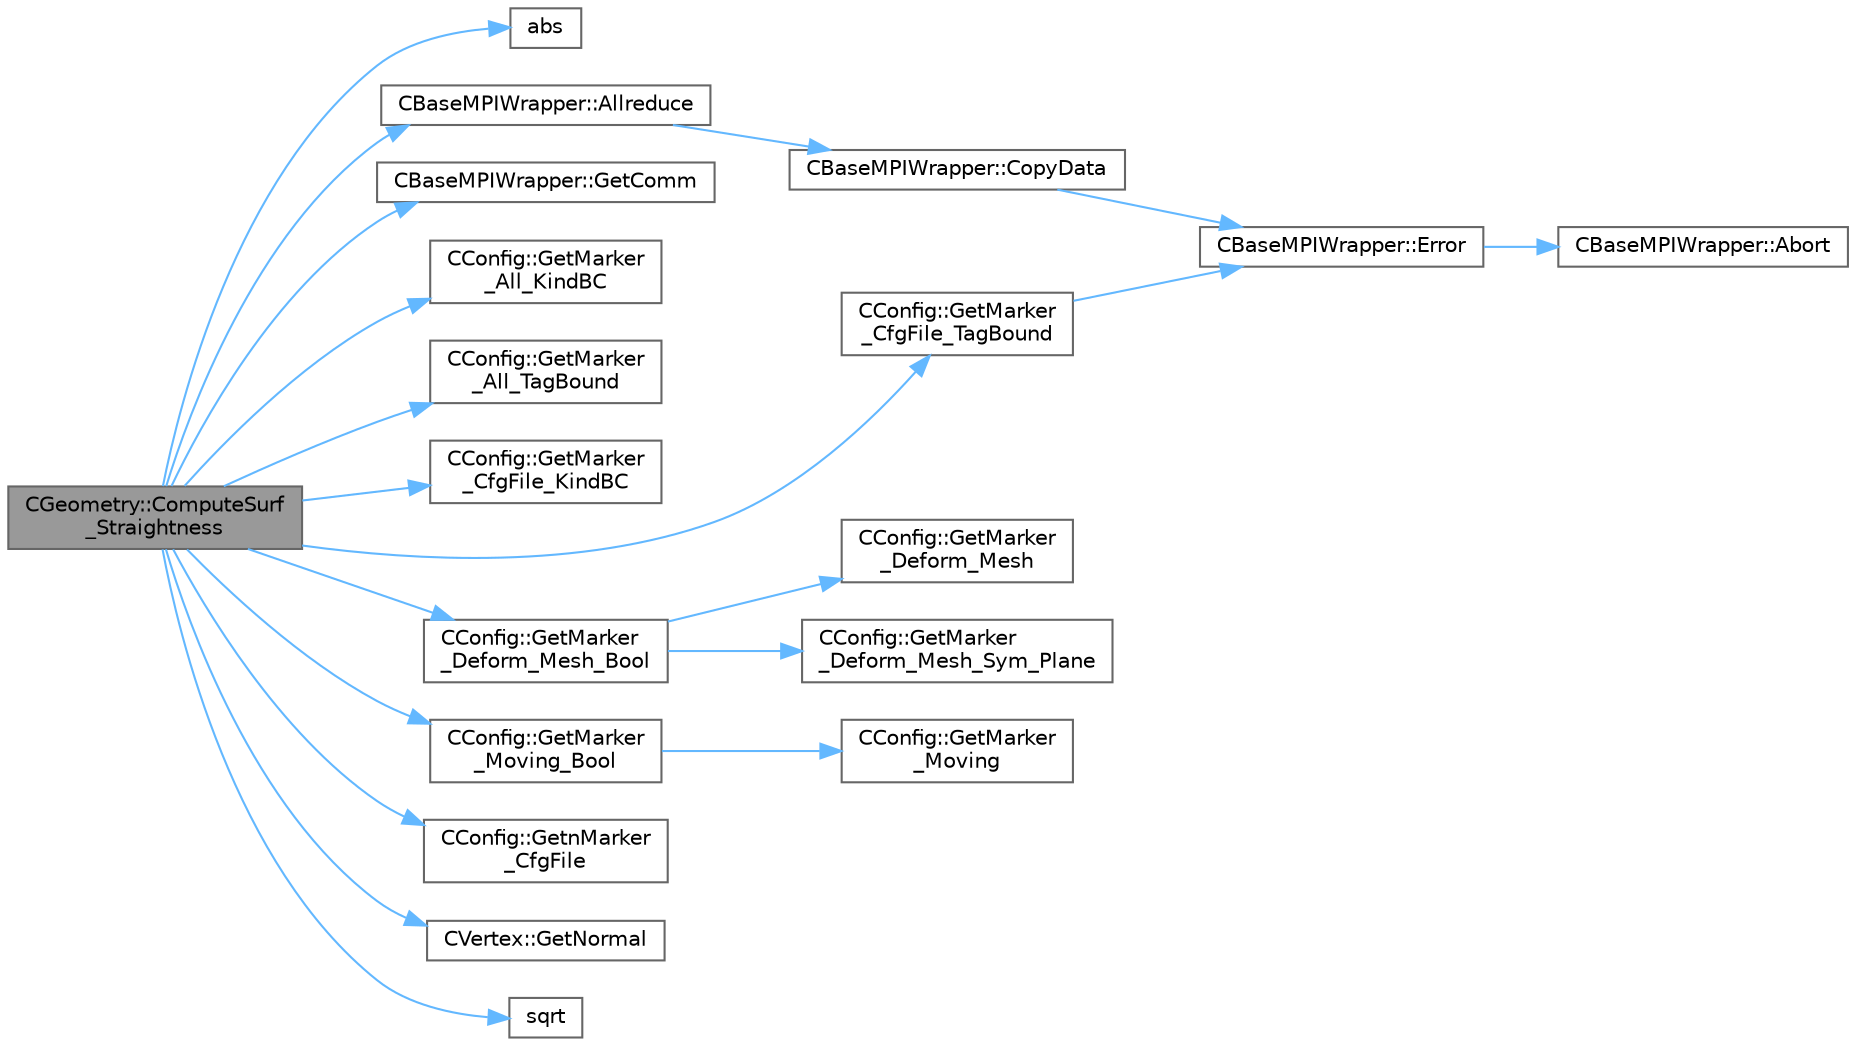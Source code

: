 digraph "CGeometry::ComputeSurf_Straightness"
{
 // LATEX_PDF_SIZE
  bgcolor="transparent";
  edge [fontname=Helvetica,fontsize=10,labelfontname=Helvetica,labelfontsize=10];
  node [fontname=Helvetica,fontsize=10,shape=box,height=0.2,width=0.4];
  rankdir="LR";
  Node1 [id="Node000001",label="CGeometry::ComputeSurf\l_Straightness",height=0.2,width=0.4,color="gray40", fillcolor="grey60", style="filled", fontcolor="black",tooltip="Check if a boundary is straight(2D) / plane(3D) for EULER_WALL and SYMMETRY_PLANE only and store the ..."];
  Node1 -> Node2 [id="edge1_Node000001_Node000002",color="steelblue1",style="solid",tooltip=" "];
  Node2 [id="Node000002",label="abs",height=0.2,width=0.4,color="grey40", fillcolor="white", style="filled",URL="$group__SIMD.html#gaf7650d08e2a58ed700276ddc70f72f96",tooltip=" "];
  Node1 -> Node3 [id="edge2_Node000001_Node000003",color="steelblue1",style="solid",tooltip=" "];
  Node3 [id="Node000003",label="CBaseMPIWrapper::Allreduce",height=0.2,width=0.4,color="grey40", fillcolor="white", style="filled",URL="$classCBaseMPIWrapper.html#a381d4b3738c09d92ee1ae9f89715b541",tooltip=" "];
  Node3 -> Node4 [id="edge3_Node000003_Node000004",color="steelblue1",style="solid",tooltip=" "];
  Node4 [id="Node000004",label="CBaseMPIWrapper::CopyData",height=0.2,width=0.4,color="grey40", fillcolor="white", style="filled",URL="$classCBaseMPIWrapper.html#a3c28692a4cab67ad0f81d18273db3d23",tooltip=" "];
  Node4 -> Node5 [id="edge4_Node000004_Node000005",color="steelblue1",style="solid",tooltip=" "];
  Node5 [id="Node000005",label="CBaseMPIWrapper::Error",height=0.2,width=0.4,color="grey40", fillcolor="white", style="filled",URL="$classCBaseMPIWrapper.html#a04457c47629bda56704e6a8804833eeb",tooltip=" "];
  Node5 -> Node6 [id="edge5_Node000005_Node000006",color="steelblue1",style="solid",tooltip=" "];
  Node6 [id="Node000006",label="CBaseMPIWrapper::Abort",height=0.2,width=0.4,color="grey40", fillcolor="white", style="filled",URL="$classCBaseMPIWrapper.html#af7297d861dca86b45cf561b6ab642e8f",tooltip=" "];
  Node1 -> Node7 [id="edge6_Node000001_Node000007",color="steelblue1",style="solid",tooltip=" "];
  Node7 [id="Node000007",label="CBaseMPIWrapper::GetComm",height=0.2,width=0.4,color="grey40", fillcolor="white", style="filled",URL="$classCBaseMPIWrapper.html#a8154391fc3522954802889d81d4ef5da",tooltip=" "];
  Node1 -> Node8 [id="edge7_Node000001_Node000008",color="steelblue1",style="solid",tooltip=" "];
  Node8 [id="Node000008",label="CConfig::GetMarker\l_All_KindBC",height=0.2,width=0.4,color="grey40", fillcolor="white", style="filled",URL="$classCConfig.html#ae003cd8f406eaaa91849a774c9a20730",tooltip="Get the kind of boundary for each marker."];
  Node1 -> Node9 [id="edge8_Node000001_Node000009",color="steelblue1",style="solid",tooltip=" "];
  Node9 [id="Node000009",label="CConfig::GetMarker\l_All_TagBound",height=0.2,width=0.4,color="grey40", fillcolor="white", style="filled",URL="$classCConfig.html#ab8c9c1f45950a29355be4ff357049440",tooltip="Get the index of the surface defined in the geometry file."];
  Node1 -> Node10 [id="edge9_Node000001_Node000010",color="steelblue1",style="solid",tooltip=" "];
  Node10 [id="Node000010",label="CConfig::GetMarker\l_CfgFile_KindBC",height=0.2,width=0.4,color="grey40", fillcolor="white", style="filled",URL="$classCConfig.html#ab4762ff7686306626fe0a501b19ebcef",tooltip="Get the boundary information (kind of boundary) in the config information of the marker val_marker."];
  Node1 -> Node11 [id="edge10_Node000001_Node000011",color="steelblue1",style="solid",tooltip=" "];
  Node11 [id="Node000011",label="CConfig::GetMarker\l_CfgFile_TagBound",height=0.2,width=0.4,color="grey40", fillcolor="white", style="filled",URL="$classCConfig.html#a20d0e92829df77a109242ea791a32489",tooltip="Get the index in the config information of the marker val_marker."];
  Node11 -> Node5 [id="edge11_Node000011_Node000005",color="steelblue1",style="solid",tooltip=" "];
  Node1 -> Node12 [id="edge12_Node000001_Node000012",color="steelblue1",style="solid",tooltip=" "];
  Node12 [id="Node000012",label="CConfig::GetMarker\l_Deform_Mesh_Bool",height=0.2,width=0.4,color="grey40", fillcolor="white", style="filled",URL="$classCConfig.html#a2b0e6b722a007e54e8668efcd45b68ed",tooltip="Get a bool for whether the marker is deformed. val_marker."];
  Node12 -> Node13 [id="edge13_Node000012_Node000013",color="steelblue1",style="solid",tooltip=" "];
  Node13 [id="Node000013",label="CConfig::GetMarker\l_Deform_Mesh",height=0.2,width=0.4,color="grey40", fillcolor="white", style="filled",URL="$classCConfig.html#a86ecb5f846d97bf8a6b7680bc213dab7",tooltip="Get the internal index for a DEFORM_MESH boundary val_marker."];
  Node12 -> Node14 [id="edge14_Node000012_Node000014",color="steelblue1",style="solid",tooltip=" "];
  Node14 [id="Node000014",label="CConfig::GetMarker\l_Deform_Mesh_Sym_Plane",height=0.2,width=0.4,color="grey40", fillcolor="white", style="filled",URL="$classCConfig.html#af695c911fa7486a918dacca0f5d0284c",tooltip="Get the internal index for a DEFORM_MESH_SYM_PLANE boundary val_marker."];
  Node1 -> Node15 [id="edge15_Node000001_Node000015",color="steelblue1",style="solid",tooltip=" "];
  Node15 [id="Node000015",label="CConfig::GetMarker\l_Moving_Bool",height=0.2,width=0.4,color="grey40", fillcolor="white", style="filled",URL="$classCConfig.html#ab558b2752c6135b3b6aa01919924e785",tooltip="Get a bool for whether a marker is moving. val_marker."];
  Node15 -> Node16 [id="edge16_Node000015_Node000016",color="steelblue1",style="solid",tooltip=" "];
  Node16 [id="Node000016",label="CConfig::GetMarker\l_Moving",height=0.2,width=0.4,color="grey40", fillcolor="white", style="filled",URL="$classCConfig.html#afb5adc10926e913a1604564927249b92",tooltip="Get the internal index for a moving boundary val_marker."];
  Node1 -> Node17 [id="edge17_Node000001_Node000017",color="steelblue1",style="solid",tooltip=" "];
  Node17 [id="Node000017",label="CConfig::GetnMarker\l_CfgFile",height=0.2,width=0.4,color="grey40", fillcolor="white", style="filled",URL="$classCConfig.html#a4c448120a31816c3593e5cfd9a76d1a1",tooltip="Get the total number of boundary markers in the config file."];
  Node1 -> Node18 [id="edge18_Node000001_Node000018",color="steelblue1",style="solid",tooltip=" "];
  Node18 [id="Node000018",label="CVertex::GetNormal",height=0.2,width=0.4,color="grey40", fillcolor="white", style="filled",URL="$classCVertex.html#a57cacfe764770e6c0e54c278cb584f7c",tooltip="Copy the the normal vector of a face."];
  Node1 -> Node19 [id="edge19_Node000001_Node000019",color="steelblue1",style="solid",tooltip=" "];
  Node19 [id="Node000019",label="sqrt",height=0.2,width=0.4,color="grey40", fillcolor="white", style="filled",URL="$group__SIMD.html#ga54a1925ab40fb4249ea255072520de35",tooltip=" "];
}
